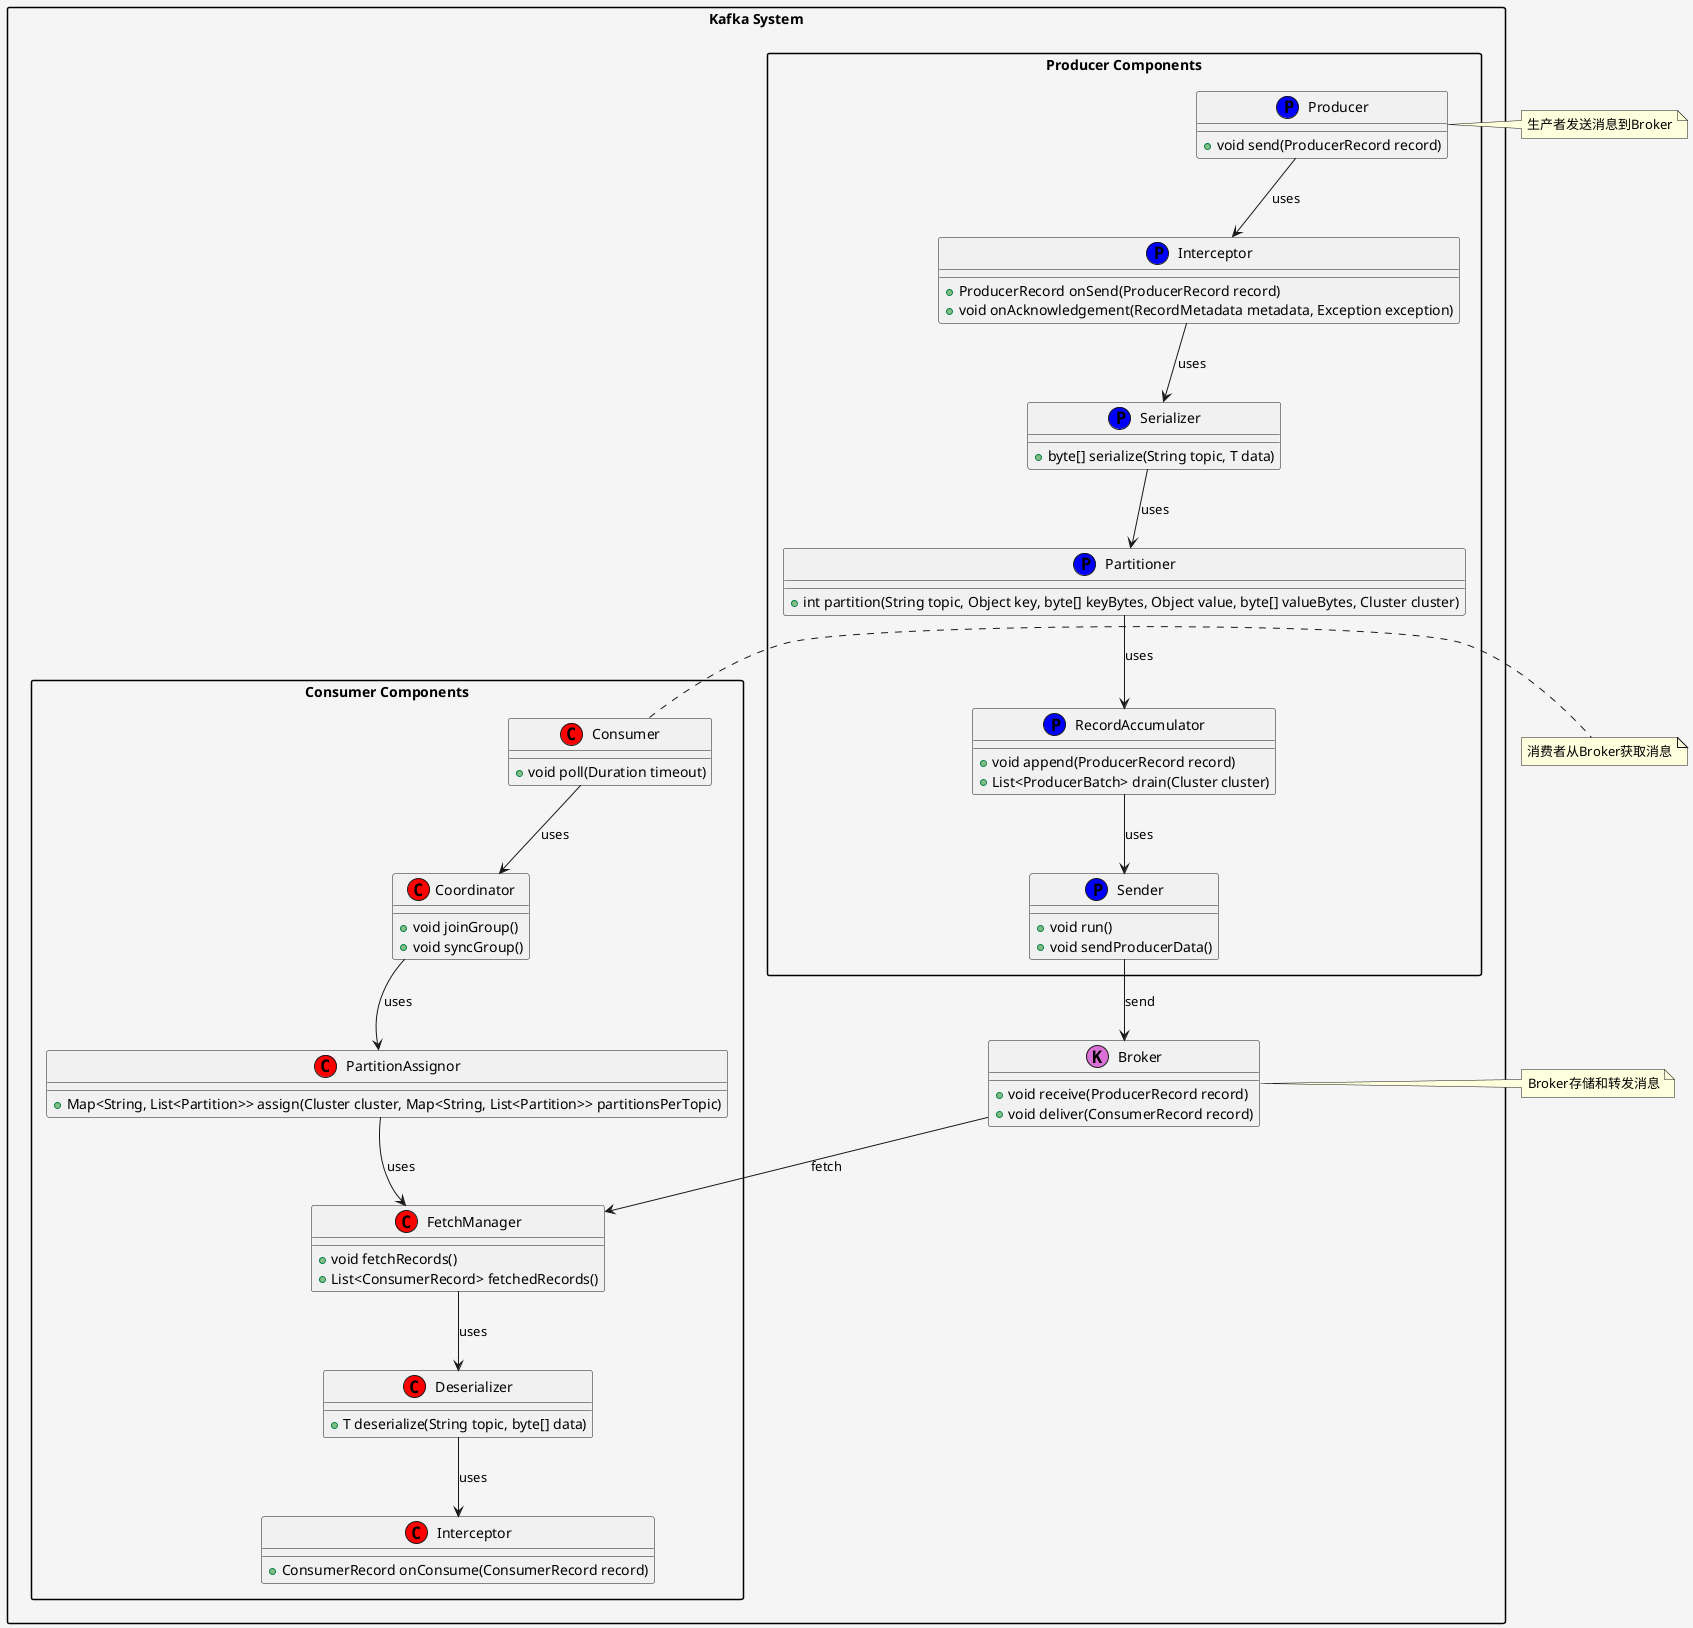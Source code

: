 @startuml
skinparam backgroundColor #F5F5F5
skinparam packageStyle rectangle

package "Kafka System" {
    
    package "Producer Components" {
        class Producer << (P,blue) >> {
            +void send(ProducerRecord record)
        }
        class Serializer << (P,blue) >> {
            +byte[] serialize(String topic, T data)
        }
        class Partitioner << (P,blue) >> {
            +int partition(String topic, Object key, byte[] keyBytes, Object value, byte[] valueBytes, Cluster cluster)
        }
        class Interceptor << (P,blue) >> {
            +ProducerRecord onSend(ProducerRecord record)
            +void onAcknowledgement(RecordMetadata metadata, Exception exception)
        }
        class RecordAccumulator << (P,blue) >> {
            +void append(ProducerRecord record)
            +List<ProducerBatch> drain(Cluster cluster)
        }
        class Sender << (P,blue) >> {
            +void run()
            +void sendProducerData()
        }
        
        Producer --> Interceptor : uses
        Interceptor --> Serializer : uses
        Serializer --> Partitioner : uses
        Partitioner --> RecordAccumulator : uses
        RecordAccumulator --> Sender : uses
    }

    class Broker << (K,orchid) >> {
        +void receive(ProducerRecord record)
        +void deliver(ConsumerRecord record)
    }

    package "Consumer Components" {
        class Consumer << (C,red) >> {
            +void poll(Duration timeout)
        }
        class Deserializer << (C,red) >> {
            +T deserialize(String topic, byte[] data)
        }
        class PartitionAssignor << (C,red) >> {
            +Map<String, List<Partition>> assign(Cluster cluster, Map<String, List<Partition>> partitionsPerTopic)
        }
        class Interceptor << (C,red) >> {
            +ConsumerRecord onConsume(ConsumerRecord record)
        }
        class FetchManager << (C,red) >> {
            +void fetchRecords()
            +List<ConsumerRecord> fetchedRecords()
        }
        class Coordinator << (C,red) >> {
            +void joinGroup()
            +void syncGroup()
        }
        
        Consumer --> Coordinator : uses
        Coordinator --> PartitionAssignor : uses
        PartitionAssignor --> FetchManager : uses
        FetchManager --> Deserializer : uses
        Deserializer --> Interceptor : uses
    }

    Sender --> Broker : send
    Broker --> FetchManager : fetch
}

note right of Producer : 生产者发送消息到Broker
note right of Broker : Broker存储和转发消息
note right of Consumer : 消费者从Broker获取消息

@enduml
